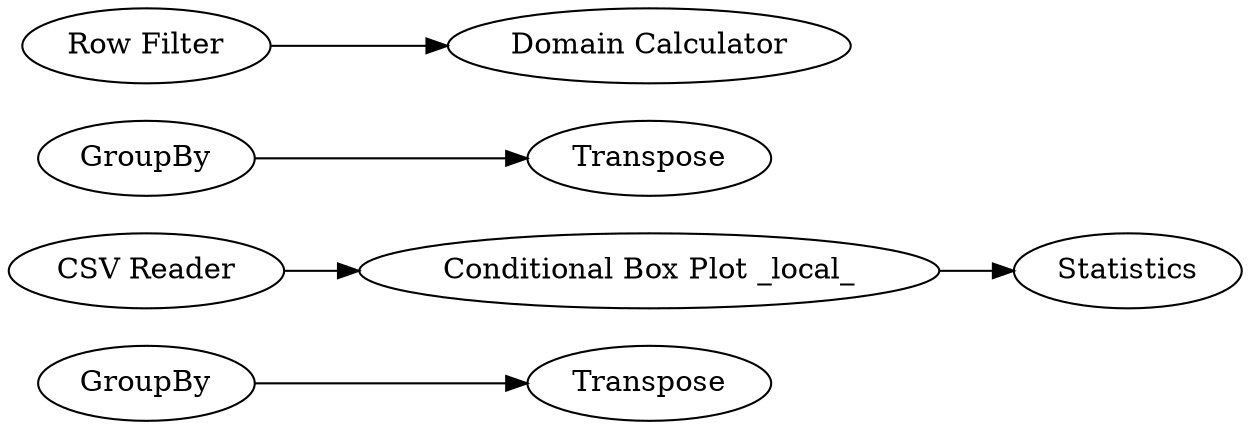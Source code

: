 digraph {
	"8905786963487607030_9" [label=GroupBy]
	"8905786963487607030_20" [label="Conditional Box Plot _local_"]
	"8905786963487607030_8" [label=Transpose]
	"8905786963487607030_5" [label="Row Filter"]
	"8905786963487607030_6" [label="Domain Calculator"]
	"8905786963487607030_7" [label=GroupBy]
	"8905786963487607030_19" [label=Statistics]
	"3546823488162664048_1" [label="CSV Reader"]
	"8905786963487607030_10" [label=Transpose]
	"8905786963487607030_20" -> "8905786963487607030_19"
	"8905786963487607030_7" -> "8905786963487607030_8"
	"8905786963487607030_5" -> "8905786963487607030_6"
	"8905786963487607030_9" -> "8905786963487607030_10"
	"3546823488162664048_1" -> "8905786963487607030_20"
	rankdir=LR
}

